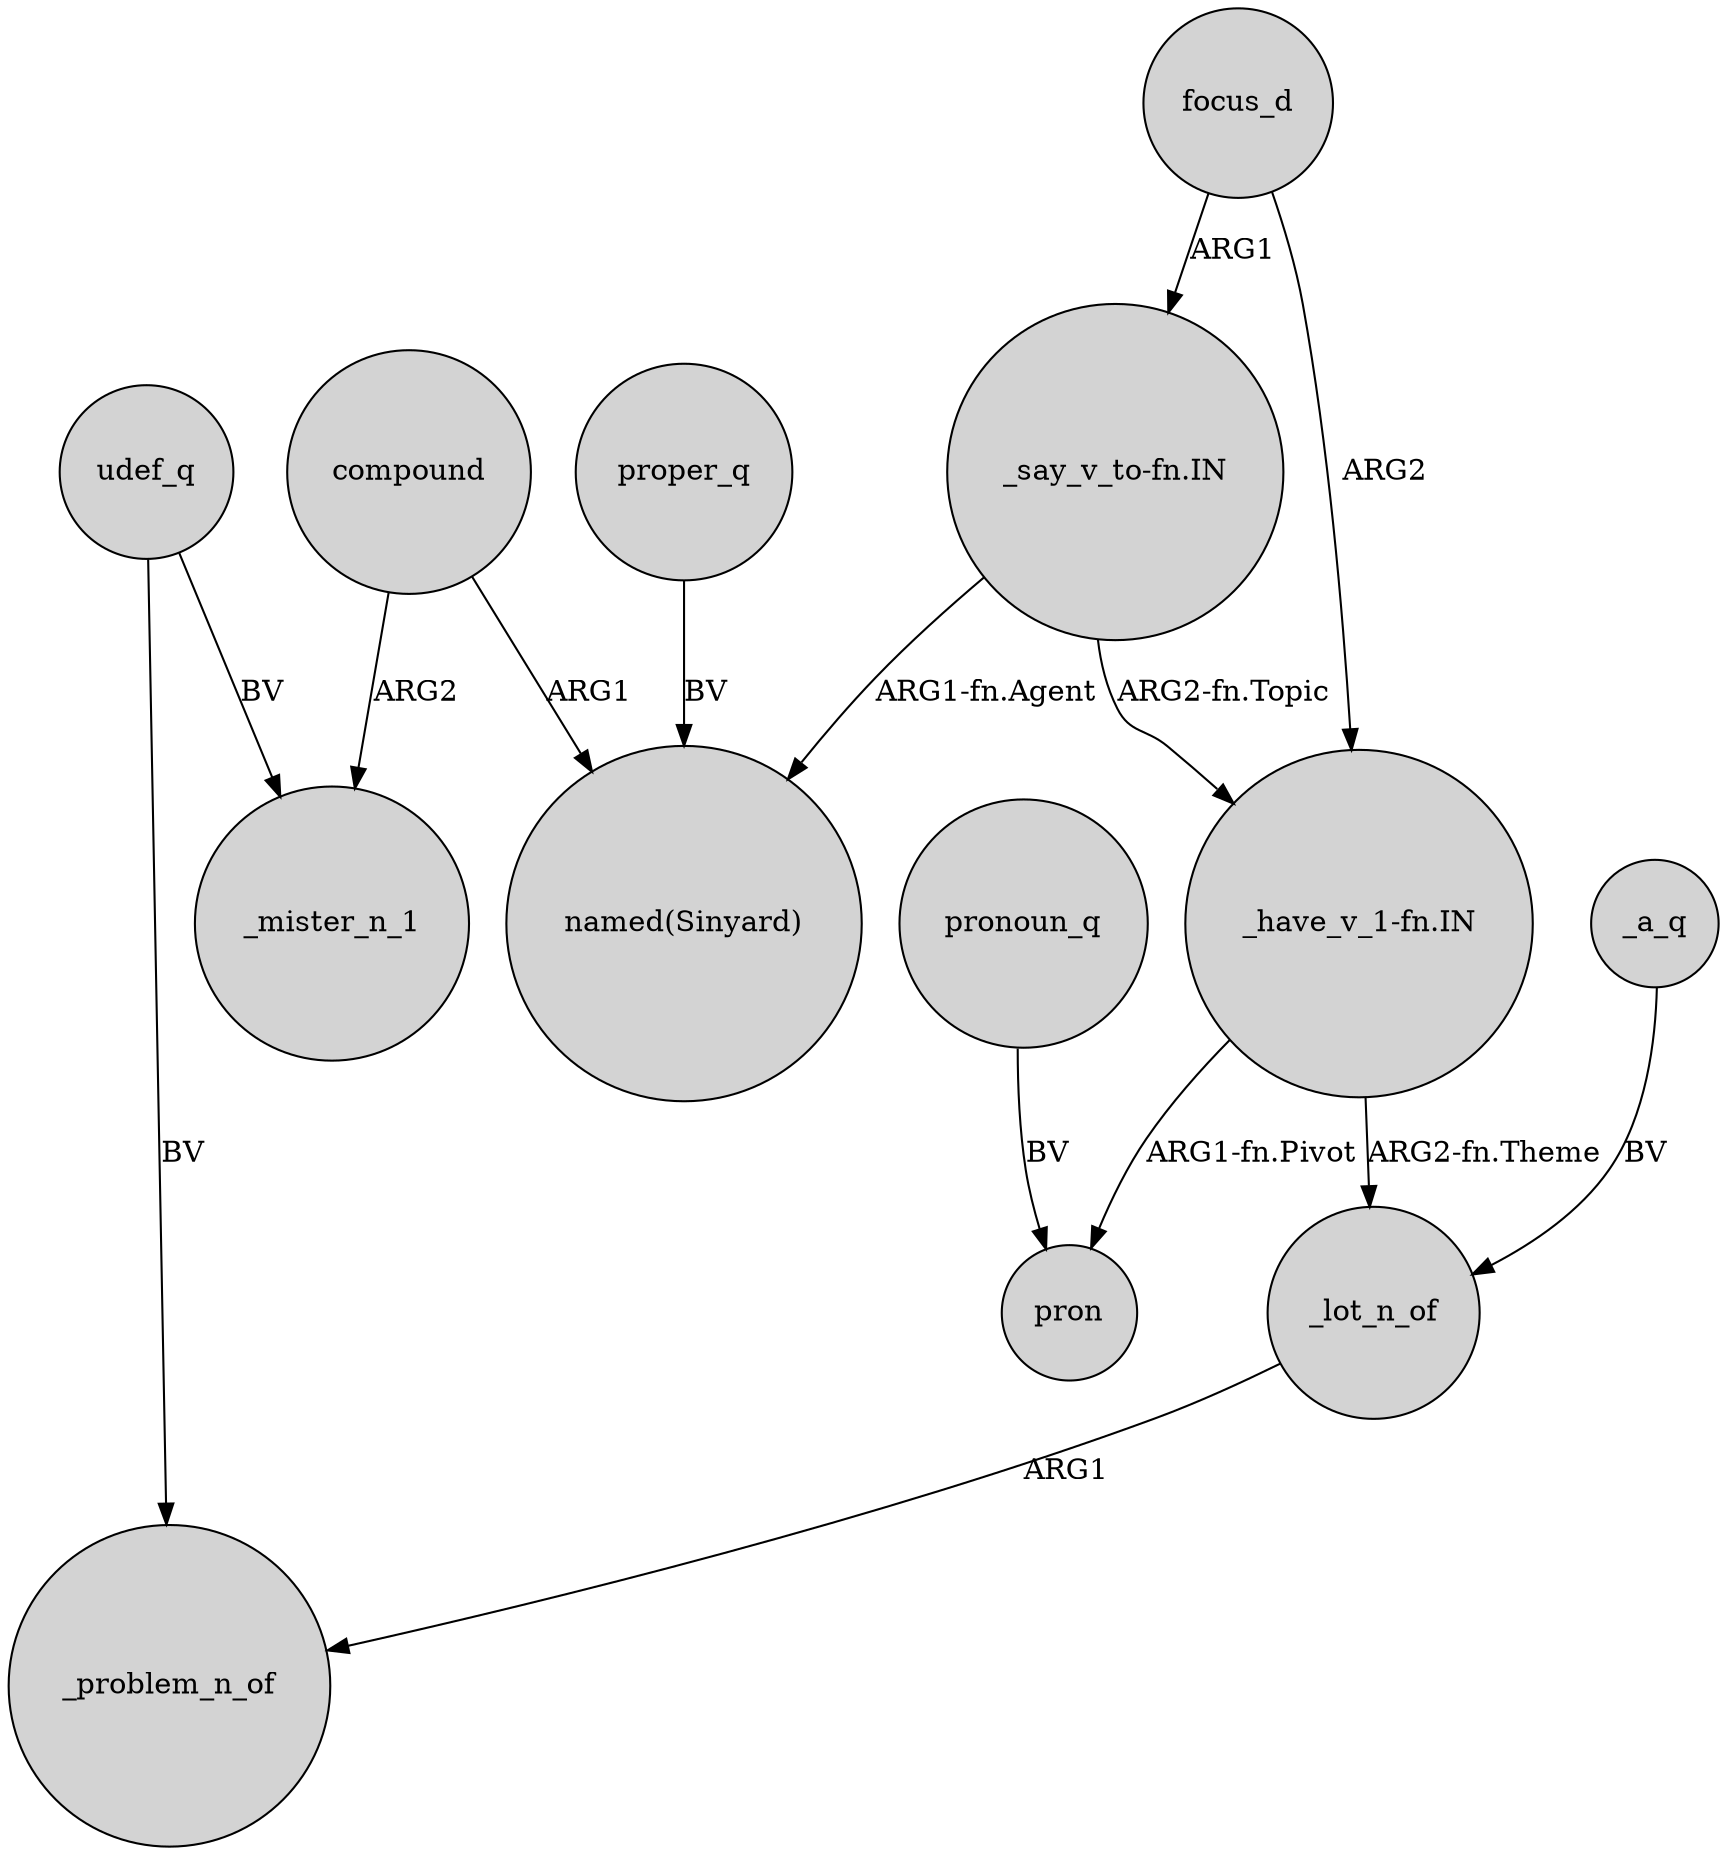 digraph {
	node [shape=circle style=filled]
	"_have_v_1-fn.IN" -> _lot_n_of [label="ARG2-fn.Theme"]
	_a_q -> _lot_n_of [label=BV]
	udef_q -> _mister_n_1 [label=BV]
	"_say_v_to-fn.IN" -> "_have_v_1-fn.IN" [label="ARG2-fn.Topic"]
	"_say_v_to-fn.IN" -> "named(Sinyard)" [label="ARG1-fn.Agent"]
	_lot_n_of -> _problem_n_of [label=ARG1]
	udef_q -> _problem_n_of [label=BV]
	proper_q -> "named(Sinyard)" [label=BV]
	"_have_v_1-fn.IN" -> pron [label="ARG1-fn.Pivot"]
	focus_d -> "_have_v_1-fn.IN" [label=ARG2]
	compound -> "named(Sinyard)" [label=ARG1]
	compound -> _mister_n_1 [label=ARG2]
	focus_d -> "_say_v_to-fn.IN" [label=ARG1]
	pronoun_q -> pron [label=BV]
}
